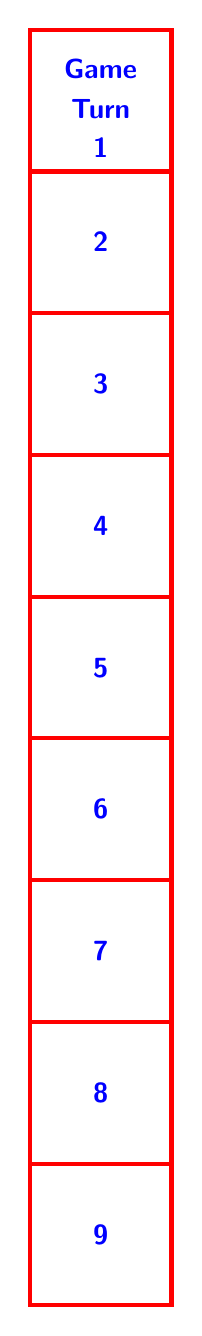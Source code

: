 \begin{tikzpicture}

  % Define the gray color matching SVG default gray
  \definecolor{svggray}{RGB}{128,128,128}
  
  % Apply to everything
  \tikzset{every picture/.style={color=red}}

  \tikzset{every node/.style={text=blue}, every path/.style={draw=red}}


    % Define box properties
    \def\boxwidth{1.8}
    \def\boxheight{1.8}
    \def\boxthickness{1.5pt} % Adjustable line thickness

    % Define Game Turn numbers (2 to 9, since 1 is in the title box)
    \def\gameturns{2, 3, 4, 5, 6, 7, 8, 9}

    % First box with "Game Turn 1"
    \draw[line width=\boxthickness] (0, 0) rectangle (\boxwidth, -\boxheight);
    \node at (0.9, -0.5) {\sffamily \bfseries Game};
    \node at (0.9, -1.0) {\sffamily \bfseries Turn};
    \node at (0.9, -1.5) {\sffamily \bfseries 1};

    % Draw boxes and numbers for turns 2-9
    \foreach \x [count=\i] in \gameturns {
        \pgfmathsetmacro\ypos{-\i * \boxheight} % Calculate vertical position
        \draw[line width=\boxthickness] (0, \ypos) rectangle (\boxwidth, \ypos - \boxheight);
        \node at (0.9, \ypos - 0.9) {\sffamily \bfseries \x}; % Centered inside box
    }
\end{tikzpicture}
